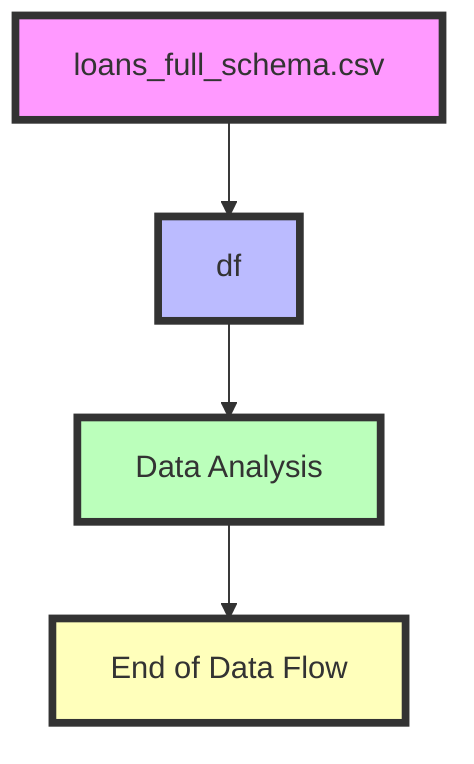 flowchart TD
    %% Node representing the data source
    A["loans_full_schema.csv"] --> B

    %% Node representing the data loading into a DataFrame
    B["df"] --> C

    %% Placeholder for data analysis (no specific analysis details available)
    C["Data Analysis"] --> D

    %% End node, showing that the process concludes with analysis
    D["End of Data Flow"]

    %% Comments explaining each node
    A:::comment1
    B:::comment2
    C:::comment3
    D:::comment4

    classDef comment1 fill:#f9f,stroke:#333,stroke-width:4px;
    classDef comment2 fill:#bbf,stroke:#333,stroke-width:4px;
    classDef comment3 fill:#bfb,stroke:#333,stroke-width:4px;
    classDef comment4 fill:#ffb,stroke:#333,stroke-width:4px;
    
    %% (A) represents loading of the loan data from CSV file
    %% (B) represents the DataFrame creation containing the dataset
    %% (C) symbolizes the placeholder for data manipulation or analysis
    %% (D) indicates the end of the workflow process